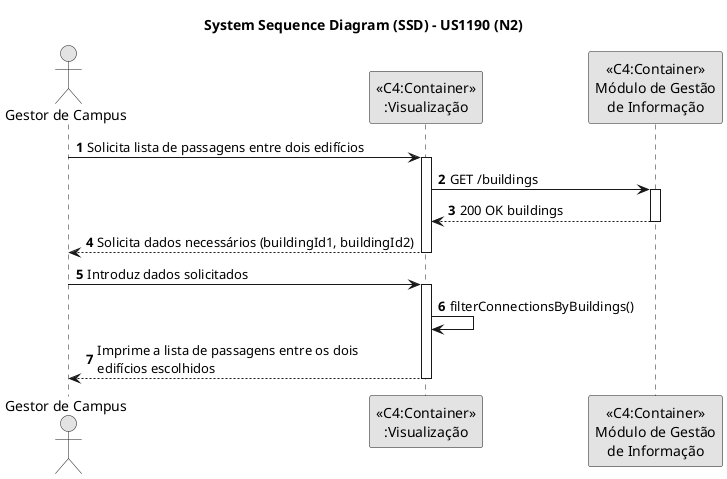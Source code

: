 @startuml
skinparam monochrome true
skinparam packageStyle rectangle
skinparam shadowing false

title System Sequence Diagram (SSD) - US1190 (N2)

autonumber

actor "Gestor de Campus"

"Gestor de Campus" -> "<<C4:Container>>\n:Visualização": Solicita lista de passagens entre dois edifícios
activate "<<C4:Container>>\n:Visualização"
"<<C4:Container>>\n:Visualização" -> "<<C4:Container>>\nMódulo de Gestão\nde Informação": GET /buildings
activate "<<C4:Container>>\nMódulo de Gestão\nde Informação"
"<<C4:Container>>\nMódulo de Gestão\nde Informação" --> "<<C4:Container>>\n:Visualização": 200 OK buildings
deactivate "<<C4:Container>>\nMódulo de Gestão\nde Informação"
"<<C4:Container>>\n:Visualização" --> "Gestor de Campus": Solicita dados necessários (buildingId1, buildingId2)
deactivate "<<C4:Container>>\n:Visualização"

"Gestor de Campus" -> "<<C4:Container>>\n:Visualização": Introduz dados solicitados
activate "<<C4:Container>>\n:Visualização"
"<<C4:Container>>\n:Visualização" -> "<<C4:Container>>\n:Visualização": filterConnectionsByBuildings()
"Gestor de Campus" <-- "<<C4:Container>>\n:Visualização": Imprime a lista de passagens entre os dois\nedifícios escolhidos
deactivate "<<C4:Container>>\n:Visualização"

@enduml